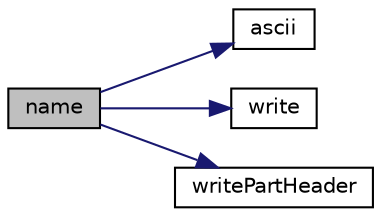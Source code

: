 digraph "name"
{
  bgcolor="transparent";
  edge [fontname="Helvetica",fontsize="10",labelfontname="Helvetica",labelfontsize="10"];
  node [fontname="Helvetica",fontsize="10",shape=record];
  rankdir="LR";
  Node1 [label="name",height=0.2,width=0.4,color="black", fillcolor="grey75", style="filled", fontcolor="black"];
  Node1 -> Node2 [color="midnightblue",fontsize="10",style="solid",fontname="Helvetica"];
  Node2 [label="ascii",height=0.2,width=0.4,color="black",URL="$a00667.html#a4b0882b6cc48d931cab3232309607dca"];
  Node1 -> Node3 [color="midnightblue",fontsize="10",style="solid",fontname="Helvetica"];
  Node3 [label="write",height=0.2,width=0.4,color="black",URL="$a00667.html#aa63372250d47b6e15c5fdfb88c94a2be"];
  Node1 -> Node4 [color="midnightblue",fontsize="10",style="solid",fontname="Helvetica"];
  Node4 [label="writePartHeader",height=0.2,width=0.4,color="black",URL="$a00667.html#a8ca75751c1c4553615d918b3d53afe93"];
}
